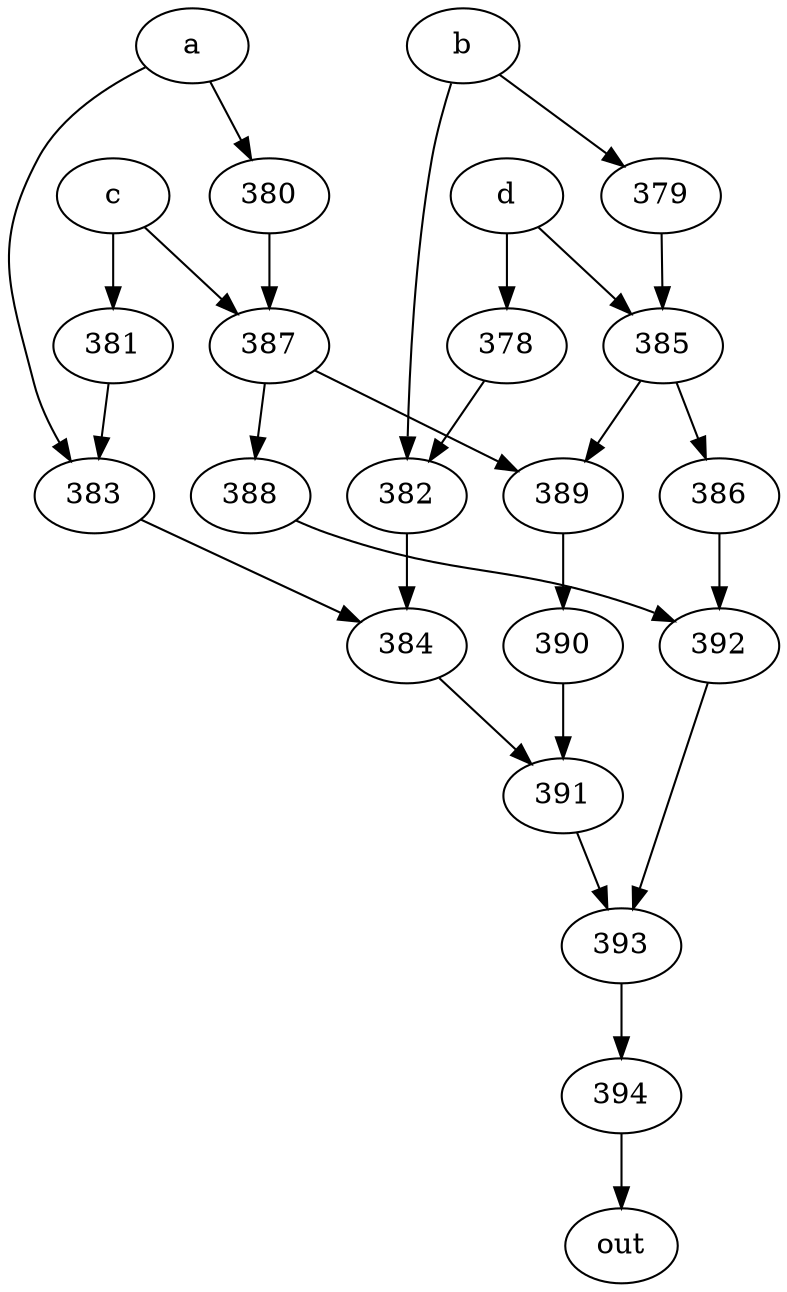 strict digraph "" {
	394 -> out;
	a -> 380;
	a -> 383;
	380 -> 387;
	383 -> 384;
	387 -> 388;
	387 -> 389;
	384 -> 391;
	b -> 379;
	b -> 382;
	379 -> 385;
	382 -> 384;
	385 -> 389;
	385 -> 386;
	c -> 387;
	c -> 381;
	381 -> 383;
	388 -> 392;
	389 -> 390;
	d -> 385;
	d -> 378;
	378 -> 382;
	386 -> 392;
	391 -> 393;
	393 -> 394;
	392 -> 393;
	390 -> 391;
}
